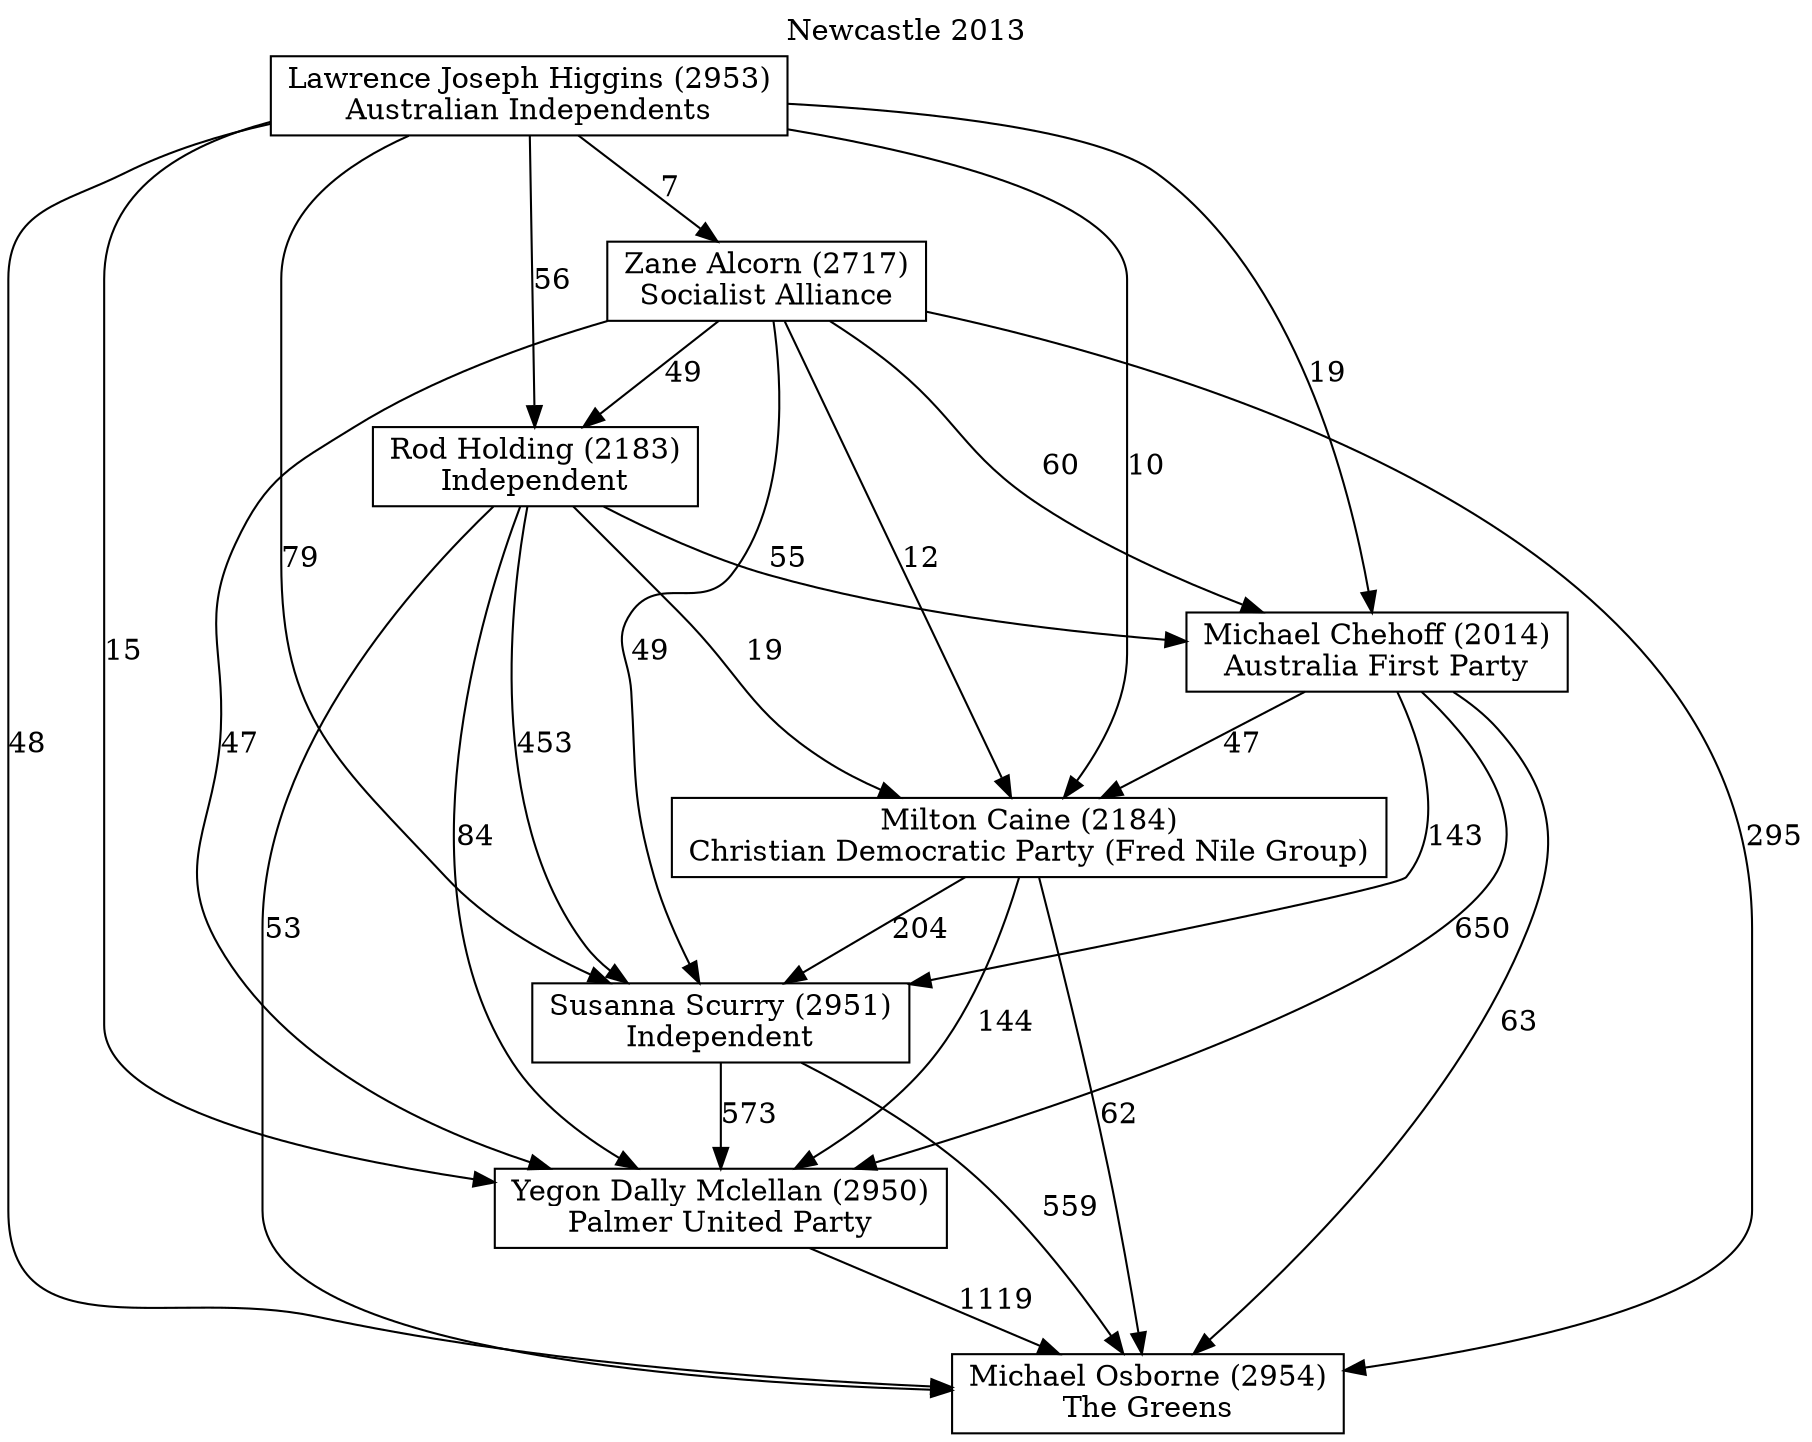 // House preference flow
digraph "Michael Osborne (2954)_Newcastle_2013" {
	graph [label="Newcastle 2013" labelloc=t mclimit=10]
	node [shape=box]
	"Lawrence Joseph Higgins (2953)" [label="Lawrence Joseph Higgins (2953)
Australian Independents"]
	"Michael Chehoff (2014)" [label="Michael Chehoff (2014)
Australia First Party"]
	"Michael Osborne (2954)" [label="Michael Osborne (2954)
The Greens"]
	"Milton Caine (2184)" [label="Milton Caine (2184)
Christian Democratic Party (Fred Nile Group)"]
	"Rod Holding (2183)" [label="Rod Holding (2183)
Independent"]
	"Susanna Scurry (2951)" [label="Susanna Scurry (2951)
Independent"]
	"Yegon Dally Mclellan (2950)" [label="Yegon Dally Mclellan (2950)
Palmer United Party"]
	"Zane Alcorn (2717)" [label="Zane Alcorn (2717)
Socialist Alliance"]
	"Lawrence Joseph Higgins (2953)" -> "Michael Chehoff (2014)" [label=19]
	"Lawrence Joseph Higgins (2953)" -> "Michael Osborne (2954)" [label=48]
	"Lawrence Joseph Higgins (2953)" -> "Milton Caine (2184)" [label=10]
	"Lawrence Joseph Higgins (2953)" -> "Rod Holding (2183)" [label=56]
	"Lawrence Joseph Higgins (2953)" -> "Susanna Scurry (2951)" [label=79]
	"Lawrence Joseph Higgins (2953)" -> "Yegon Dally Mclellan (2950)" [label=15]
	"Lawrence Joseph Higgins (2953)" -> "Zane Alcorn (2717)" [label=7]
	"Michael Chehoff (2014)" -> "Michael Osborne (2954)" [label=63]
	"Michael Chehoff (2014)" -> "Milton Caine (2184)" [label=47]
	"Michael Chehoff (2014)" -> "Susanna Scurry (2951)" [label=143]
	"Michael Chehoff (2014)" -> "Yegon Dally Mclellan (2950)" [label=650]
	"Milton Caine (2184)" -> "Michael Osborne (2954)" [label=62]
	"Milton Caine (2184)" -> "Susanna Scurry (2951)" [label=204]
	"Milton Caine (2184)" -> "Yegon Dally Mclellan (2950)" [label=144]
	"Rod Holding (2183)" -> "Michael Chehoff (2014)" [label=55]
	"Rod Holding (2183)" -> "Michael Osborne (2954)" [label=53]
	"Rod Holding (2183)" -> "Milton Caine (2184)" [label=19]
	"Rod Holding (2183)" -> "Susanna Scurry (2951)" [label=453]
	"Rod Holding (2183)" -> "Yegon Dally Mclellan (2950)" [label=84]
	"Susanna Scurry (2951)" -> "Michael Osborne (2954)" [label=559]
	"Susanna Scurry (2951)" -> "Yegon Dally Mclellan (2950)" [label=573]
	"Yegon Dally Mclellan (2950)" -> "Michael Osborne (2954)" [label=1119]
	"Zane Alcorn (2717)" -> "Michael Chehoff (2014)" [label=60]
	"Zane Alcorn (2717)" -> "Michael Osborne (2954)" [label=295]
	"Zane Alcorn (2717)" -> "Milton Caine (2184)" [label=12]
	"Zane Alcorn (2717)" -> "Rod Holding (2183)" [label=49]
	"Zane Alcorn (2717)" -> "Susanna Scurry (2951)" [label=49]
	"Zane Alcorn (2717)" -> "Yegon Dally Mclellan (2950)" [label=47]
}
